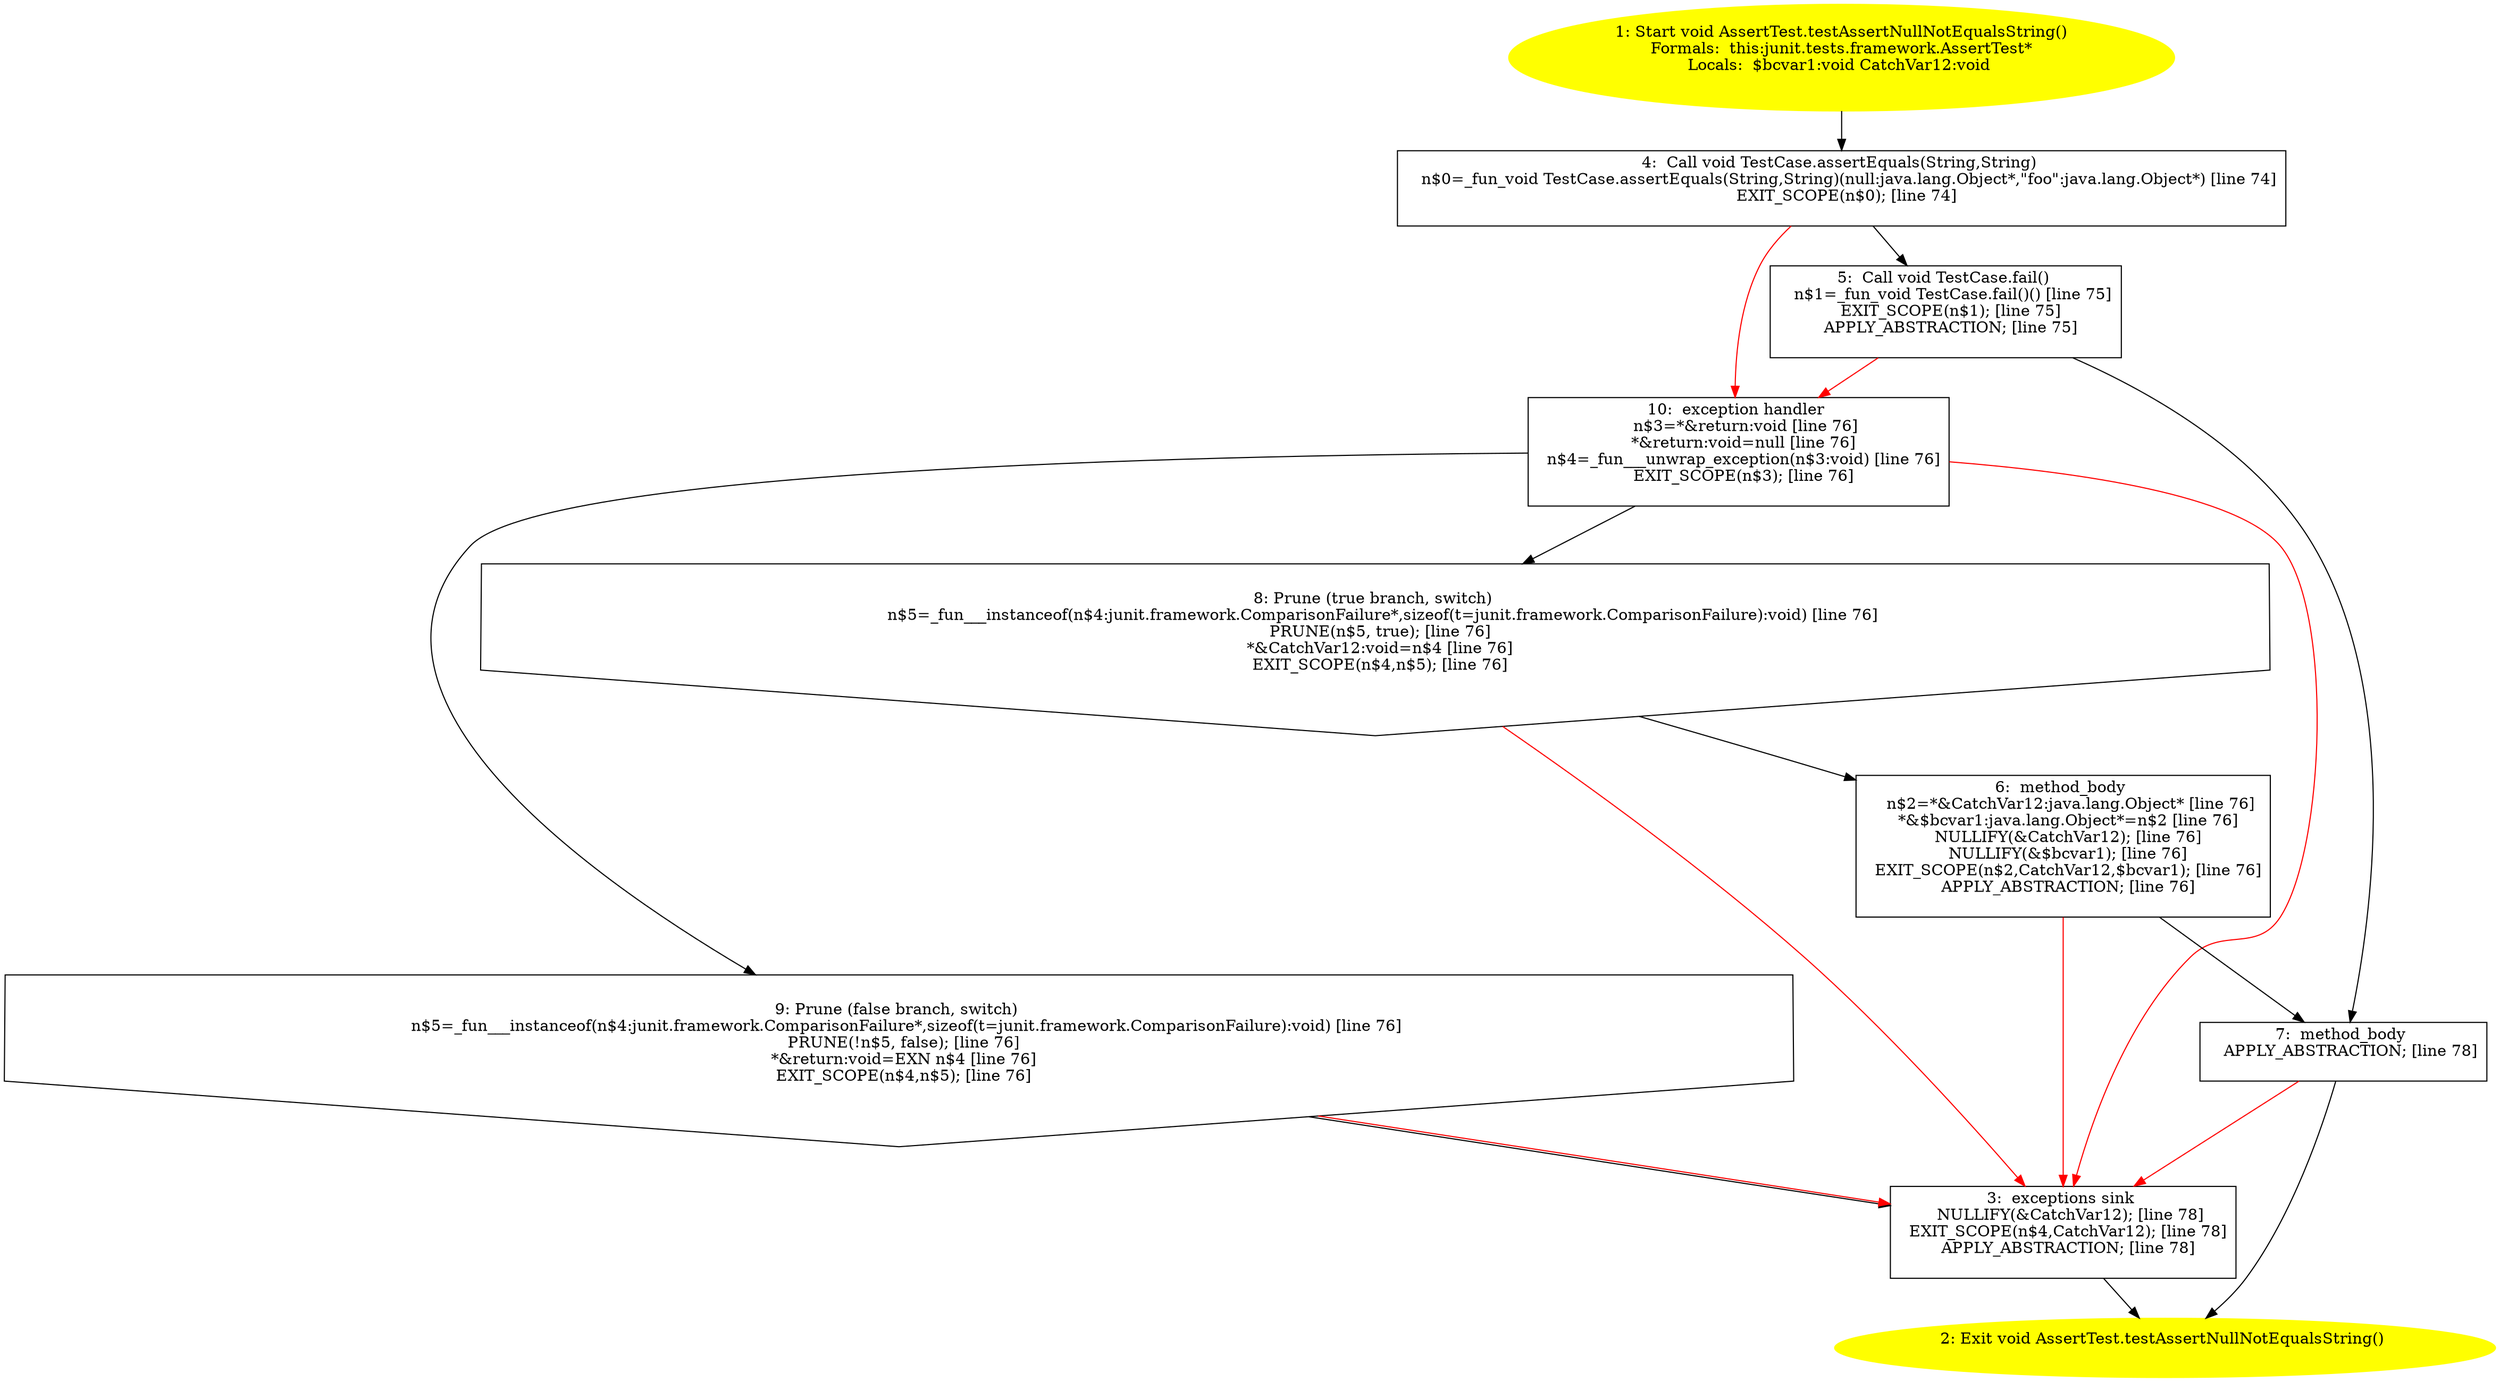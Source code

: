 /* @generated */
digraph cfg {
"junit.tests.framework.AssertTest.testAssertNullNotEqualsString():void.4cf1b6bf956653e3e9f8d12288df3d2b_1" [label="1: Start void AssertTest.testAssertNullNotEqualsString()\nFormals:  this:junit.tests.framework.AssertTest*\nLocals:  $bcvar1:void CatchVar12:void \n  " color=yellow style=filled]
	

	 "junit.tests.framework.AssertTest.testAssertNullNotEqualsString():void.4cf1b6bf956653e3e9f8d12288df3d2b_1" -> "junit.tests.framework.AssertTest.testAssertNullNotEqualsString():void.4cf1b6bf956653e3e9f8d12288df3d2b_4" ;
"junit.tests.framework.AssertTest.testAssertNullNotEqualsString():void.4cf1b6bf956653e3e9f8d12288df3d2b_2" [label="2: Exit void AssertTest.testAssertNullNotEqualsString() \n  " color=yellow style=filled]
	

"junit.tests.framework.AssertTest.testAssertNullNotEqualsString():void.4cf1b6bf956653e3e9f8d12288df3d2b_3" [label="3:  exceptions sink \n   NULLIFY(&CatchVar12); [line 78]\n  EXIT_SCOPE(n$4,CatchVar12); [line 78]\n  APPLY_ABSTRACTION; [line 78]\n " shape="box"]
	

	 "junit.tests.framework.AssertTest.testAssertNullNotEqualsString():void.4cf1b6bf956653e3e9f8d12288df3d2b_3" -> "junit.tests.framework.AssertTest.testAssertNullNotEqualsString():void.4cf1b6bf956653e3e9f8d12288df3d2b_2" ;
"junit.tests.framework.AssertTest.testAssertNullNotEqualsString():void.4cf1b6bf956653e3e9f8d12288df3d2b_4" [label="4:  Call void TestCase.assertEquals(String,String) \n   n$0=_fun_void TestCase.assertEquals(String,String)(null:java.lang.Object*,\"foo\":java.lang.Object*) [line 74]\n  EXIT_SCOPE(n$0); [line 74]\n " shape="box"]
	

	 "junit.tests.framework.AssertTest.testAssertNullNotEqualsString():void.4cf1b6bf956653e3e9f8d12288df3d2b_4" -> "junit.tests.framework.AssertTest.testAssertNullNotEqualsString():void.4cf1b6bf956653e3e9f8d12288df3d2b_5" ;
	 "junit.tests.framework.AssertTest.testAssertNullNotEqualsString():void.4cf1b6bf956653e3e9f8d12288df3d2b_4" -> "junit.tests.framework.AssertTest.testAssertNullNotEqualsString():void.4cf1b6bf956653e3e9f8d12288df3d2b_10" [color="red" ];
"junit.tests.framework.AssertTest.testAssertNullNotEqualsString():void.4cf1b6bf956653e3e9f8d12288df3d2b_5" [label="5:  Call void TestCase.fail() \n   n$1=_fun_void TestCase.fail()() [line 75]\n  EXIT_SCOPE(n$1); [line 75]\n  APPLY_ABSTRACTION; [line 75]\n " shape="box"]
	

	 "junit.tests.framework.AssertTest.testAssertNullNotEqualsString():void.4cf1b6bf956653e3e9f8d12288df3d2b_5" -> "junit.tests.framework.AssertTest.testAssertNullNotEqualsString():void.4cf1b6bf956653e3e9f8d12288df3d2b_7" ;
	 "junit.tests.framework.AssertTest.testAssertNullNotEqualsString():void.4cf1b6bf956653e3e9f8d12288df3d2b_5" -> "junit.tests.framework.AssertTest.testAssertNullNotEqualsString():void.4cf1b6bf956653e3e9f8d12288df3d2b_10" [color="red" ];
"junit.tests.framework.AssertTest.testAssertNullNotEqualsString():void.4cf1b6bf956653e3e9f8d12288df3d2b_6" [label="6:  method_body \n   n$2=*&CatchVar12:java.lang.Object* [line 76]\n  *&$bcvar1:java.lang.Object*=n$2 [line 76]\n  NULLIFY(&CatchVar12); [line 76]\n  NULLIFY(&$bcvar1); [line 76]\n  EXIT_SCOPE(n$2,CatchVar12,$bcvar1); [line 76]\n  APPLY_ABSTRACTION; [line 76]\n " shape="box"]
	

	 "junit.tests.framework.AssertTest.testAssertNullNotEqualsString():void.4cf1b6bf956653e3e9f8d12288df3d2b_6" -> "junit.tests.framework.AssertTest.testAssertNullNotEqualsString():void.4cf1b6bf956653e3e9f8d12288df3d2b_7" ;
	 "junit.tests.framework.AssertTest.testAssertNullNotEqualsString():void.4cf1b6bf956653e3e9f8d12288df3d2b_6" -> "junit.tests.framework.AssertTest.testAssertNullNotEqualsString():void.4cf1b6bf956653e3e9f8d12288df3d2b_3" [color="red" ];
"junit.tests.framework.AssertTest.testAssertNullNotEqualsString():void.4cf1b6bf956653e3e9f8d12288df3d2b_7" [label="7:  method_body \n   APPLY_ABSTRACTION; [line 78]\n " shape="box"]
	

	 "junit.tests.framework.AssertTest.testAssertNullNotEqualsString():void.4cf1b6bf956653e3e9f8d12288df3d2b_7" -> "junit.tests.framework.AssertTest.testAssertNullNotEqualsString():void.4cf1b6bf956653e3e9f8d12288df3d2b_2" ;
	 "junit.tests.framework.AssertTest.testAssertNullNotEqualsString():void.4cf1b6bf956653e3e9f8d12288df3d2b_7" -> "junit.tests.framework.AssertTest.testAssertNullNotEqualsString():void.4cf1b6bf956653e3e9f8d12288df3d2b_3" [color="red" ];
"junit.tests.framework.AssertTest.testAssertNullNotEqualsString():void.4cf1b6bf956653e3e9f8d12288df3d2b_8" [label="8: Prune (true branch, switch) \n   n$5=_fun___instanceof(n$4:junit.framework.ComparisonFailure*,sizeof(t=junit.framework.ComparisonFailure):void) [line 76]\n  PRUNE(n$5, true); [line 76]\n  *&CatchVar12:void=n$4 [line 76]\n  EXIT_SCOPE(n$4,n$5); [line 76]\n " shape="invhouse"]
	

	 "junit.tests.framework.AssertTest.testAssertNullNotEqualsString():void.4cf1b6bf956653e3e9f8d12288df3d2b_8" -> "junit.tests.framework.AssertTest.testAssertNullNotEqualsString():void.4cf1b6bf956653e3e9f8d12288df3d2b_6" ;
	 "junit.tests.framework.AssertTest.testAssertNullNotEqualsString():void.4cf1b6bf956653e3e9f8d12288df3d2b_8" -> "junit.tests.framework.AssertTest.testAssertNullNotEqualsString():void.4cf1b6bf956653e3e9f8d12288df3d2b_3" [color="red" ];
"junit.tests.framework.AssertTest.testAssertNullNotEqualsString():void.4cf1b6bf956653e3e9f8d12288df3d2b_9" [label="9: Prune (false branch, switch) \n   n$5=_fun___instanceof(n$4:junit.framework.ComparisonFailure*,sizeof(t=junit.framework.ComparisonFailure):void) [line 76]\n  PRUNE(!n$5, false); [line 76]\n  *&return:void=EXN n$4 [line 76]\n  EXIT_SCOPE(n$4,n$5); [line 76]\n " shape="invhouse"]
	

	 "junit.tests.framework.AssertTest.testAssertNullNotEqualsString():void.4cf1b6bf956653e3e9f8d12288df3d2b_9" -> "junit.tests.framework.AssertTest.testAssertNullNotEqualsString():void.4cf1b6bf956653e3e9f8d12288df3d2b_3" ;
	 "junit.tests.framework.AssertTest.testAssertNullNotEqualsString():void.4cf1b6bf956653e3e9f8d12288df3d2b_9" -> "junit.tests.framework.AssertTest.testAssertNullNotEqualsString():void.4cf1b6bf956653e3e9f8d12288df3d2b_3" [color="red" ];
"junit.tests.framework.AssertTest.testAssertNullNotEqualsString():void.4cf1b6bf956653e3e9f8d12288df3d2b_10" [label="10:  exception handler \n   n$3=*&return:void [line 76]\n  *&return:void=null [line 76]\n  n$4=_fun___unwrap_exception(n$3:void) [line 76]\n  EXIT_SCOPE(n$3); [line 76]\n " shape="box"]
	

	 "junit.tests.framework.AssertTest.testAssertNullNotEqualsString():void.4cf1b6bf956653e3e9f8d12288df3d2b_10" -> "junit.tests.framework.AssertTest.testAssertNullNotEqualsString():void.4cf1b6bf956653e3e9f8d12288df3d2b_8" ;
	 "junit.tests.framework.AssertTest.testAssertNullNotEqualsString():void.4cf1b6bf956653e3e9f8d12288df3d2b_10" -> "junit.tests.framework.AssertTest.testAssertNullNotEqualsString():void.4cf1b6bf956653e3e9f8d12288df3d2b_9" ;
	 "junit.tests.framework.AssertTest.testAssertNullNotEqualsString():void.4cf1b6bf956653e3e9f8d12288df3d2b_10" -> "junit.tests.framework.AssertTest.testAssertNullNotEqualsString():void.4cf1b6bf956653e3e9f8d12288df3d2b_3" [color="red" ];
}
